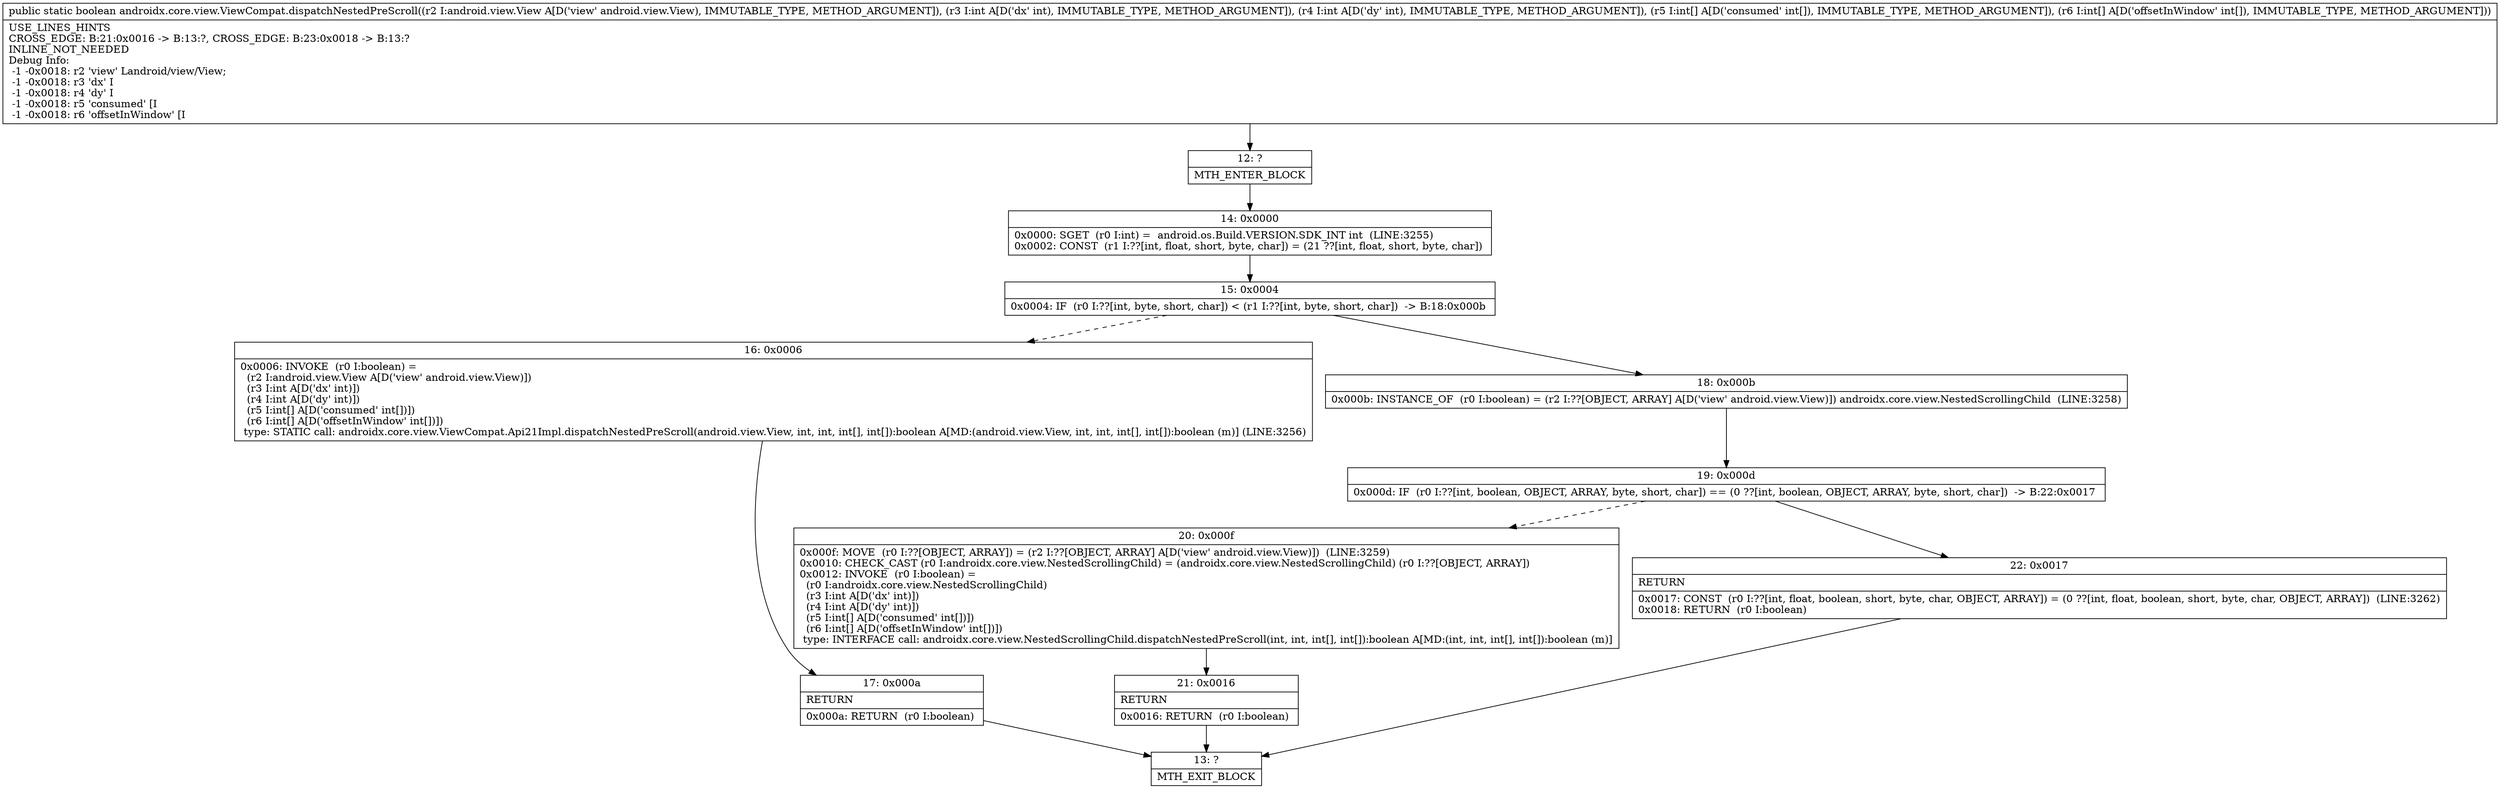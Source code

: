 digraph "CFG forandroidx.core.view.ViewCompat.dispatchNestedPreScroll(Landroid\/view\/View;II[I[I)Z" {
Node_12 [shape=record,label="{12\:\ ?|MTH_ENTER_BLOCK\l}"];
Node_14 [shape=record,label="{14\:\ 0x0000|0x0000: SGET  (r0 I:int) =  android.os.Build.VERSION.SDK_INT int  (LINE:3255)\l0x0002: CONST  (r1 I:??[int, float, short, byte, char]) = (21 ??[int, float, short, byte, char]) \l}"];
Node_15 [shape=record,label="{15\:\ 0x0004|0x0004: IF  (r0 I:??[int, byte, short, char]) \< (r1 I:??[int, byte, short, char])  \-\> B:18:0x000b \l}"];
Node_16 [shape=record,label="{16\:\ 0x0006|0x0006: INVOKE  (r0 I:boolean) = \l  (r2 I:android.view.View A[D('view' android.view.View)])\l  (r3 I:int A[D('dx' int)])\l  (r4 I:int A[D('dy' int)])\l  (r5 I:int[] A[D('consumed' int[])])\l  (r6 I:int[] A[D('offsetInWindow' int[])])\l type: STATIC call: androidx.core.view.ViewCompat.Api21Impl.dispatchNestedPreScroll(android.view.View, int, int, int[], int[]):boolean A[MD:(android.view.View, int, int, int[], int[]):boolean (m)] (LINE:3256)\l}"];
Node_17 [shape=record,label="{17\:\ 0x000a|RETURN\l|0x000a: RETURN  (r0 I:boolean) \l}"];
Node_13 [shape=record,label="{13\:\ ?|MTH_EXIT_BLOCK\l}"];
Node_18 [shape=record,label="{18\:\ 0x000b|0x000b: INSTANCE_OF  (r0 I:boolean) = (r2 I:??[OBJECT, ARRAY] A[D('view' android.view.View)]) androidx.core.view.NestedScrollingChild  (LINE:3258)\l}"];
Node_19 [shape=record,label="{19\:\ 0x000d|0x000d: IF  (r0 I:??[int, boolean, OBJECT, ARRAY, byte, short, char]) == (0 ??[int, boolean, OBJECT, ARRAY, byte, short, char])  \-\> B:22:0x0017 \l}"];
Node_20 [shape=record,label="{20\:\ 0x000f|0x000f: MOVE  (r0 I:??[OBJECT, ARRAY]) = (r2 I:??[OBJECT, ARRAY] A[D('view' android.view.View)])  (LINE:3259)\l0x0010: CHECK_CAST (r0 I:androidx.core.view.NestedScrollingChild) = (androidx.core.view.NestedScrollingChild) (r0 I:??[OBJECT, ARRAY]) \l0x0012: INVOKE  (r0 I:boolean) = \l  (r0 I:androidx.core.view.NestedScrollingChild)\l  (r3 I:int A[D('dx' int)])\l  (r4 I:int A[D('dy' int)])\l  (r5 I:int[] A[D('consumed' int[])])\l  (r6 I:int[] A[D('offsetInWindow' int[])])\l type: INTERFACE call: androidx.core.view.NestedScrollingChild.dispatchNestedPreScroll(int, int, int[], int[]):boolean A[MD:(int, int, int[], int[]):boolean (m)]\l}"];
Node_21 [shape=record,label="{21\:\ 0x0016|RETURN\l|0x0016: RETURN  (r0 I:boolean) \l}"];
Node_22 [shape=record,label="{22\:\ 0x0017|RETURN\l|0x0017: CONST  (r0 I:??[int, float, boolean, short, byte, char, OBJECT, ARRAY]) = (0 ??[int, float, boolean, short, byte, char, OBJECT, ARRAY])  (LINE:3262)\l0x0018: RETURN  (r0 I:boolean) \l}"];
MethodNode[shape=record,label="{public static boolean androidx.core.view.ViewCompat.dispatchNestedPreScroll((r2 I:android.view.View A[D('view' android.view.View), IMMUTABLE_TYPE, METHOD_ARGUMENT]), (r3 I:int A[D('dx' int), IMMUTABLE_TYPE, METHOD_ARGUMENT]), (r4 I:int A[D('dy' int), IMMUTABLE_TYPE, METHOD_ARGUMENT]), (r5 I:int[] A[D('consumed' int[]), IMMUTABLE_TYPE, METHOD_ARGUMENT]), (r6 I:int[] A[D('offsetInWindow' int[]), IMMUTABLE_TYPE, METHOD_ARGUMENT]))  | USE_LINES_HINTS\lCROSS_EDGE: B:21:0x0016 \-\> B:13:?, CROSS_EDGE: B:23:0x0018 \-\> B:13:?\lINLINE_NOT_NEEDED\lDebug Info:\l  \-1 \-0x0018: r2 'view' Landroid\/view\/View;\l  \-1 \-0x0018: r3 'dx' I\l  \-1 \-0x0018: r4 'dy' I\l  \-1 \-0x0018: r5 'consumed' [I\l  \-1 \-0x0018: r6 'offsetInWindow' [I\l}"];
MethodNode -> Node_12;Node_12 -> Node_14;
Node_14 -> Node_15;
Node_15 -> Node_16[style=dashed];
Node_15 -> Node_18;
Node_16 -> Node_17;
Node_17 -> Node_13;
Node_18 -> Node_19;
Node_19 -> Node_20[style=dashed];
Node_19 -> Node_22;
Node_20 -> Node_21;
Node_21 -> Node_13;
Node_22 -> Node_13;
}

